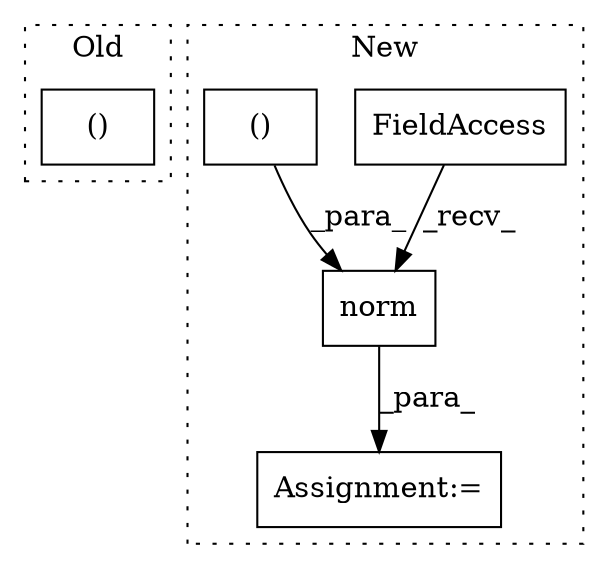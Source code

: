digraph G {
subgraph cluster0 {
1 [label="()" a="106" s="1412" l="15" shape="box"];
label = "Old";
style="dotted";
}
subgraph cluster1 {
2 [label="norm" a="32" s="6206,6220" l="5,1" shape="box"];
3 [label="Assignment:=" a="7" s="6678" l="1" shape="box"];
4 [label="FieldAccess" a="22" s="6181" l="9" shape="box"];
5 [label="()" a="106" s="6060" l="36" shape="box"];
label = "New";
style="dotted";
}
2 -> 3 [label="_para_"];
4 -> 2 [label="_recv_"];
5 -> 2 [label="_para_"];
}